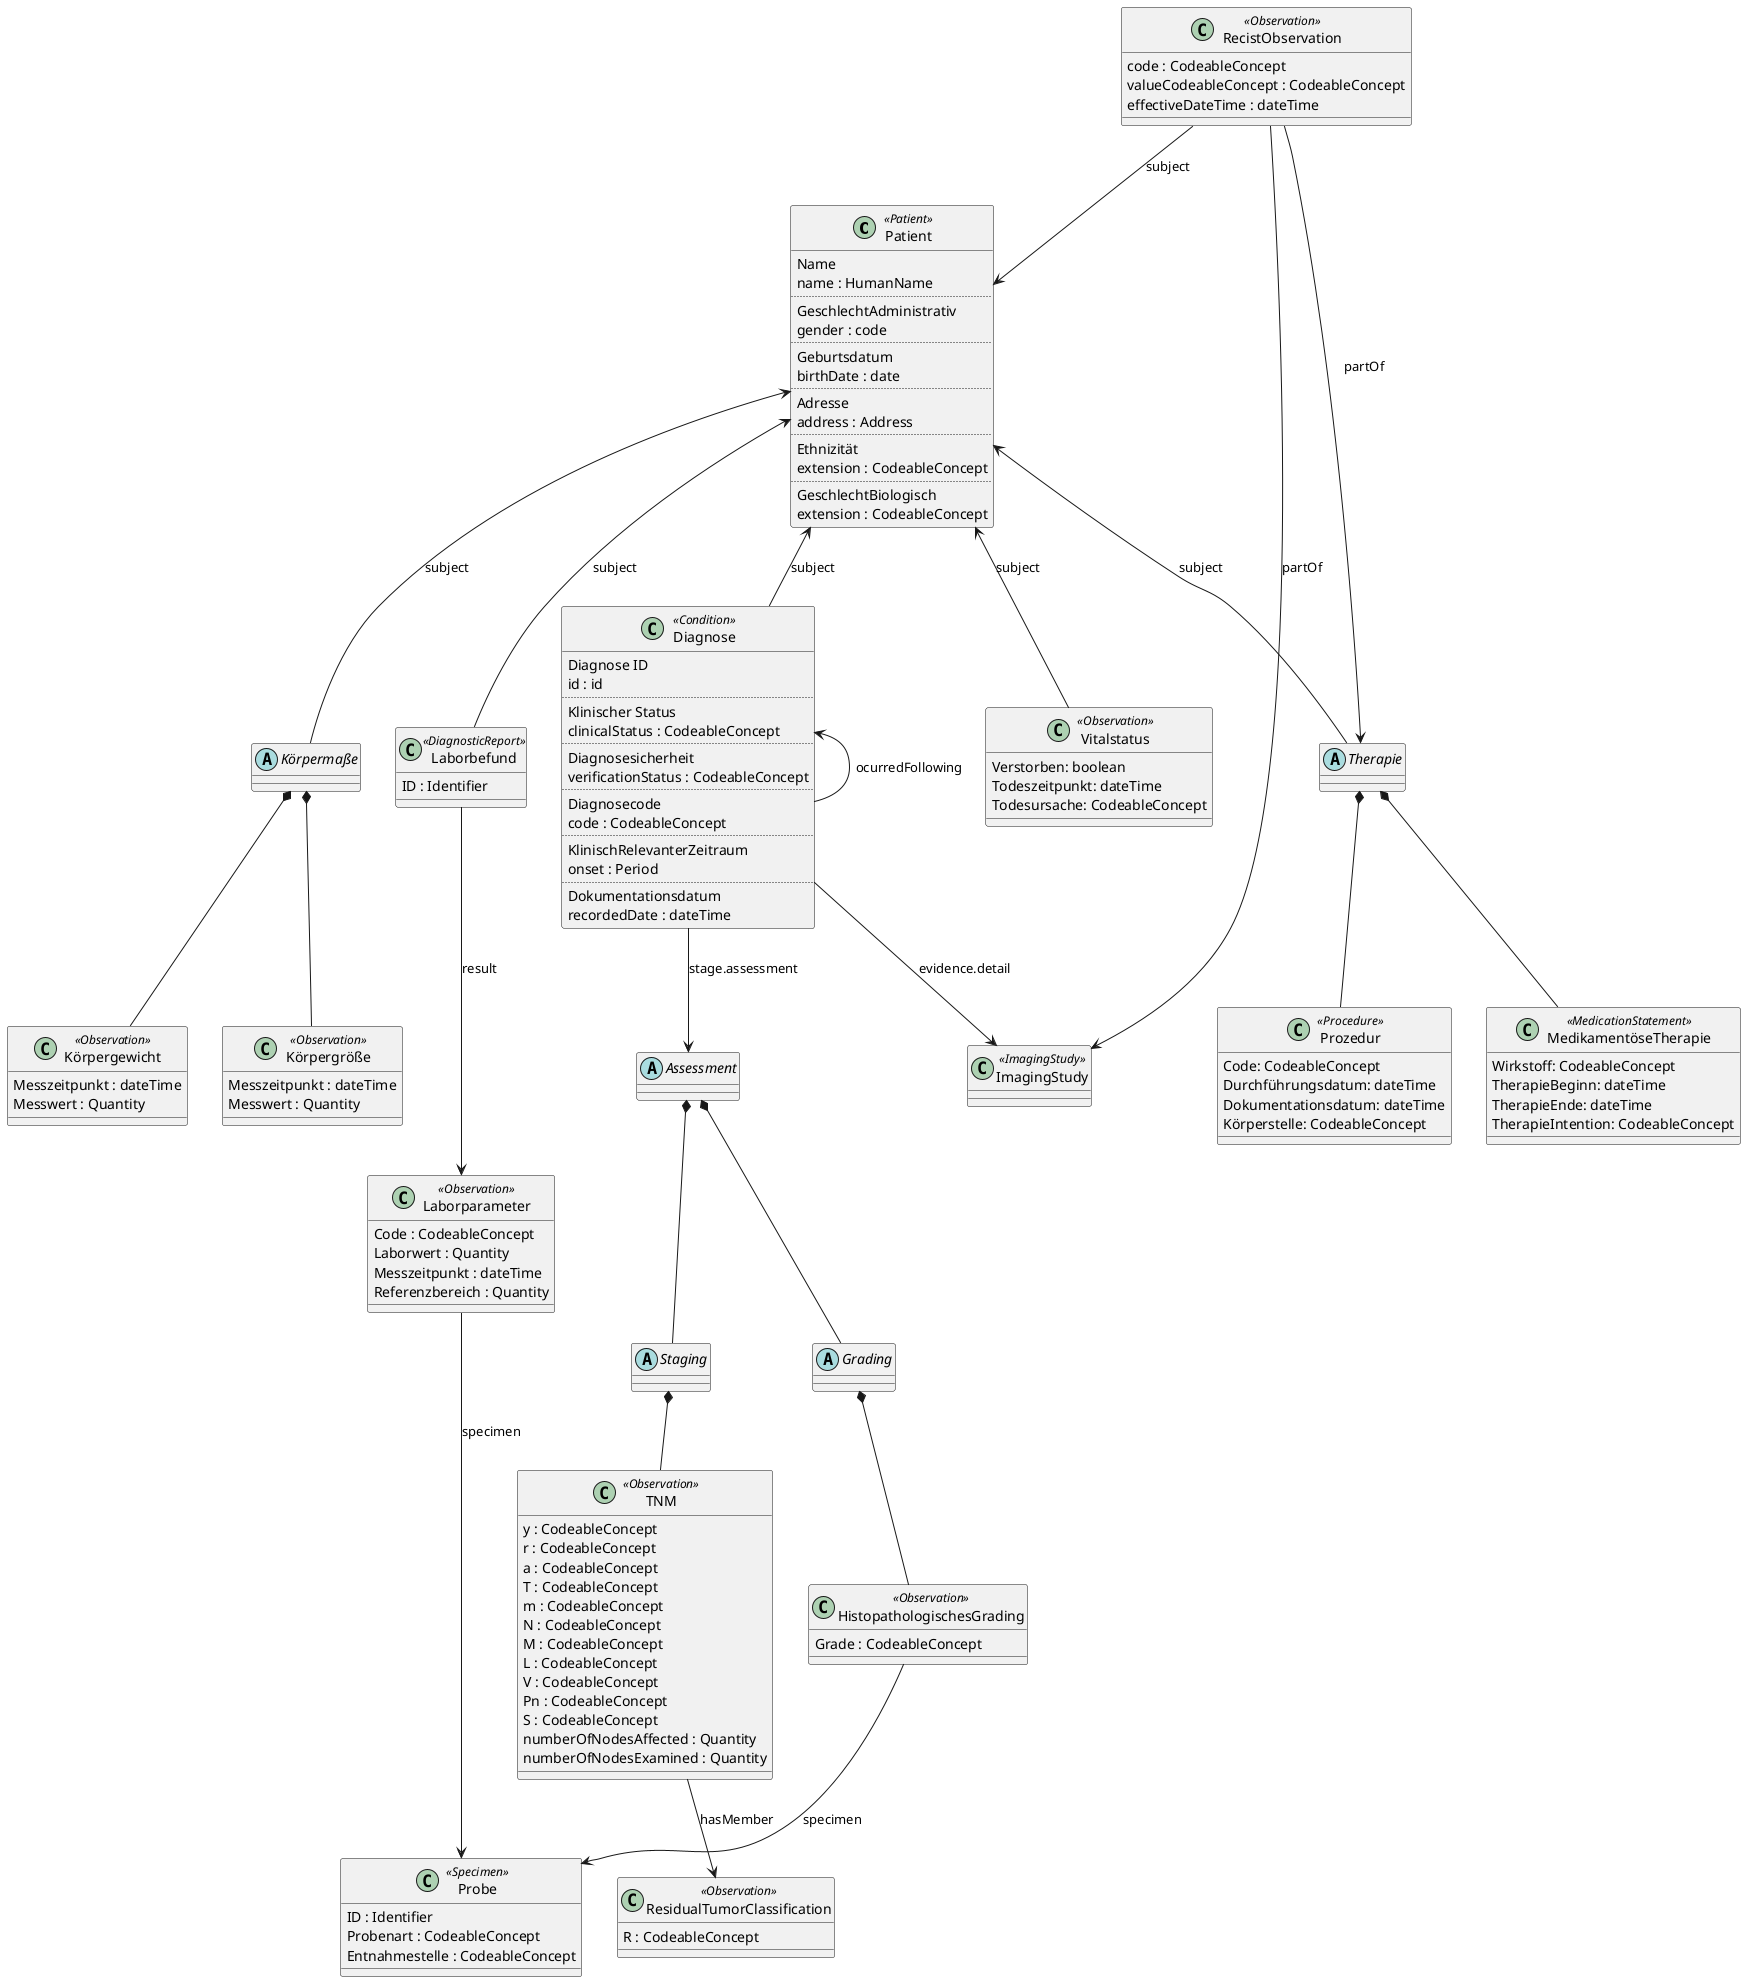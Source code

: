 @startuml "GOLD"
skinparam groupInheritance 2

class Patient <<Patient>> {
    Name
    name : HumanName
    ..
    GeschlechtAdministrativ
    gender : code
    ..
    Geburtsdatum
    birthDate : date
    ..
    Adresse
    address : Address
    ..
    Ethnizität
    extension : CodeableConcept
    ..
    GeschlechtBiologisch
    extension : CodeableConcept
}

class Vitalstatus <<Observation>> {
    Verstorben: boolean
    Todeszeitpunkt: dateTime
    Todesursache: CodeableConcept
}

Patient <-- Vitalstatus : subject

abstract Körpermaße {

}

Patient <-- Körpermaße : subject

class Körpergröße <<Observation>> {
    Messzeitpunkt : dateTime
    Messwert : Quantity
}

Körpermaße *-- Körpergröße

class Körpergewicht <<Observation>> {
    Messzeitpunkt : dateTime
    Messwert : Quantity
}

Körpermaße *-- Körpergewicht

class Diagnose <<Condition>> {
    Diagnose ID
    id : id
    ..
    Klinischer Status
    clinicalStatus : CodeableConcept
    ..
    Diagnosesicherheit
    verificationStatus : CodeableConcept
    ..
    Diagnosecode
    code : CodeableConcept
    ..
    KlinischRelevanterZeitraum
    onset : Period
    ..
    Dokumentationsdatum
    recordedDate : dateTime
}

Diagnose --> ImagingStudy : evidence.detail
Patient <-- Diagnose : subject
Diagnose <-- Diagnose : "ocurredFollowing"

class RecistObservation <<Observation>> {
    code : CodeableConcept
    valueCodeableConcept : CodeableConcept
    effectiveDateTime : dateTime
}

RecistObservation --> Patient : subject

class Laborbefund <<DiagnosticReport>> {
    ID : Identifier
}

Patient <-- Laborbefund : subject

class ImagingStudy <<ImagingStudy>> {

}

RecistObservation --> ImagingStudy : partOf
RecistObservation --> Therapie : partOf

class Laborparameter <<Observation>> {
    Code : CodeableConcept
    Laborwert : Quantity
    Messzeitpunkt : dateTime
    Referenzbereich : Quantity
}

class Probe <<Specimen>> {
    ID : Identifier
    Probenart : CodeableConcept
    Entnahmestelle : CodeableConcept
}

Laborbefund --> Laborparameter : result
Laborparameter --> Probe : specimen

abstract Assessment {

}

abstract Staging {

}

abstract Grading {

}

class TNM <<Observation>> {
    y : CodeableConcept
    r : CodeableConcept
    a : CodeableConcept
    T : CodeableConcept
    m : CodeableConcept
    N : CodeableConcept
    M : CodeableConcept
    L : CodeableConcept
    V : CodeableConcept
    Pn : CodeableConcept
    S : CodeableConcept
    numberOfNodesAffected : Quantity
    numberOfNodesExamined : Quantity
}

class ResidualTumorClassification <<Observation>> {
    R : CodeableConcept
}

TNM --> ResidualTumorClassification : hasMember

class HistopathologischesGrading <<Observation>> {
    Grade : CodeableConcept
}

Assessment *-- Staging
Assessment *-- Grading
Staging *-- TNM
Grading *-- HistopathologischesGrading
Diagnose --> Assessment : stage.assessment
HistopathologischesGrading --> Probe : specimen

abstract Therapie {

}

class Prozedur <<Procedure>> {
    Code: CodeableConcept
    Durchführungsdatum: dateTime
    Dokumentationsdatum: dateTime
    Körperstelle: CodeableConcept
}

Therapie *-- Prozedur

class MedikamentöseTherapie <<MedicationStatement>> {
    Wirkstoff: CodeableConcept
    TherapieBeginn: dateTime
    TherapieEnde: dateTime
    TherapieIntention: CodeableConcept
}

Therapie *-- MedikamentöseTherapie
Patient <-- Therapie : subject

@enduml